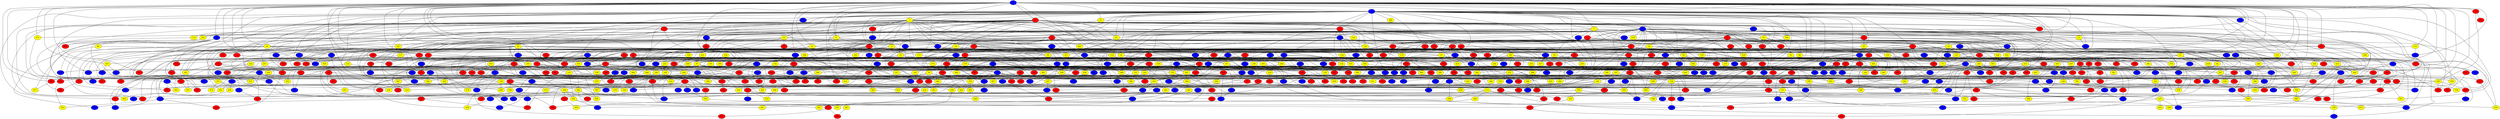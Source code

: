 graph {
0 [style = filled fillcolor = blue];
1 [style = filled fillcolor = blue];
2 [style = filled fillcolor = yellow];
3 [style = filled fillcolor = red];
4 [style = filled fillcolor = red];
5 [style = filled fillcolor = yellow];
6 [style = filled fillcolor = red];
7 [style = filled fillcolor = red];
8 [style = filled fillcolor = yellow];
9 [style = filled fillcolor = blue];
10 [style = filled fillcolor = red];
11 [style = filled fillcolor = red];
12 [style = filled fillcolor = blue];
13 [style = filled fillcolor = red];
14 [style = filled fillcolor = yellow];
15 [style = filled fillcolor = yellow];
16 [style = filled fillcolor = red];
17 [style = filled fillcolor = red];
18 [style = filled fillcolor = red];
19 [style = filled fillcolor = yellow];
20 [style = filled fillcolor = red];
21 [style = filled fillcolor = yellow];
22 [style = filled fillcolor = yellow];
23 [style = filled fillcolor = yellow];
24 [style = filled fillcolor = yellow];
25 [style = filled fillcolor = blue];
26 [style = filled fillcolor = red];
27 [style = filled fillcolor = red];
28 [style = filled fillcolor = red];
29 [style = filled fillcolor = yellow];
30 [style = filled fillcolor = red];
31 [style = filled fillcolor = red];
32 [style = filled fillcolor = blue];
33 [style = filled fillcolor = blue];
34 [style = filled fillcolor = yellow];
35 [style = filled fillcolor = red];
36 [style = filled fillcolor = yellow];
37 [style = filled fillcolor = yellow];
38 [style = filled fillcolor = red];
39 [style = filled fillcolor = red];
40 [style = filled fillcolor = blue];
41 [style = filled fillcolor = blue];
42 [style = filled fillcolor = yellow];
43 [style = filled fillcolor = yellow];
44 [style = filled fillcolor = blue];
45 [style = filled fillcolor = blue];
46 [style = filled fillcolor = red];
47 [style = filled fillcolor = yellow];
48 [style = filled fillcolor = red];
49 [style = filled fillcolor = blue];
50 [style = filled fillcolor = red];
51 [style = filled fillcolor = red];
52 [style = filled fillcolor = yellow];
53 [style = filled fillcolor = red];
54 [style = filled fillcolor = blue];
55 [style = filled fillcolor = yellow];
56 [style = filled fillcolor = blue];
57 [style = filled fillcolor = yellow];
58 [style = filled fillcolor = red];
59 [style = filled fillcolor = red];
60 [style = filled fillcolor = blue];
61 [style = filled fillcolor = yellow];
62 [style = filled fillcolor = yellow];
63 [style = filled fillcolor = blue];
64 [style = filled fillcolor = red];
65 [style = filled fillcolor = red];
66 [style = filled fillcolor = blue];
67 [style = filled fillcolor = yellow];
68 [style = filled fillcolor = red];
69 [style = filled fillcolor = blue];
70 [style = filled fillcolor = blue];
71 [style = filled fillcolor = yellow];
72 [style = filled fillcolor = red];
73 [style = filled fillcolor = blue];
74 [style = filled fillcolor = red];
75 [style = filled fillcolor = blue];
76 [style = filled fillcolor = red];
77 [style = filled fillcolor = blue];
78 [style = filled fillcolor = yellow];
79 [style = filled fillcolor = red];
80 [style = filled fillcolor = red];
81 [style = filled fillcolor = red];
82 [style = filled fillcolor = yellow];
83 [style = filled fillcolor = blue];
84 [style = filled fillcolor = red];
85 [style = filled fillcolor = red];
86 [style = filled fillcolor = yellow];
87 [style = filled fillcolor = red];
88 [style = filled fillcolor = yellow];
89 [style = filled fillcolor = red];
90 [style = filled fillcolor = blue];
91 [style = filled fillcolor = blue];
92 [style = filled fillcolor = yellow];
93 [style = filled fillcolor = yellow];
94 [style = filled fillcolor = blue];
95 [style = filled fillcolor = yellow];
96 [style = filled fillcolor = yellow];
97 [style = filled fillcolor = blue];
98 [style = filled fillcolor = red];
99 [style = filled fillcolor = red];
100 [style = filled fillcolor = yellow];
101 [style = filled fillcolor = red];
102 [style = filled fillcolor = red];
103 [style = filled fillcolor = yellow];
104 [style = filled fillcolor = yellow];
105 [style = filled fillcolor = blue];
106 [style = filled fillcolor = red];
107 [style = filled fillcolor = red];
108 [style = filled fillcolor = blue];
109 [style = filled fillcolor = blue];
110 [style = filled fillcolor = yellow];
111 [style = filled fillcolor = red];
112 [style = filled fillcolor = red];
113 [style = filled fillcolor = yellow];
114 [style = filled fillcolor = yellow];
115 [style = filled fillcolor = red];
116 [style = filled fillcolor = yellow];
117 [style = filled fillcolor = yellow];
118 [style = filled fillcolor = red];
119 [style = filled fillcolor = red];
120 [style = filled fillcolor = red];
121 [style = filled fillcolor = red];
122 [style = filled fillcolor = yellow];
123 [style = filled fillcolor = yellow];
124 [style = filled fillcolor = yellow];
125 [style = filled fillcolor = yellow];
126 [style = filled fillcolor = red];
127 [style = filled fillcolor = red];
128 [style = filled fillcolor = red];
129 [style = filled fillcolor = yellow];
130 [style = filled fillcolor = yellow];
131 [style = filled fillcolor = red];
132 [style = filled fillcolor = yellow];
133 [style = filled fillcolor = blue];
134 [style = filled fillcolor = blue];
135 [style = filled fillcolor = yellow];
136 [style = filled fillcolor = red];
137 [style = filled fillcolor = red];
138 [style = filled fillcolor = yellow];
139 [style = filled fillcolor = yellow];
140 [style = filled fillcolor = blue];
141 [style = filled fillcolor = yellow];
142 [style = filled fillcolor = yellow];
143 [style = filled fillcolor = blue];
144 [style = filled fillcolor = red];
145 [style = filled fillcolor = red];
146 [style = filled fillcolor = yellow];
147 [style = filled fillcolor = yellow];
148 [style = filled fillcolor = red];
149 [style = filled fillcolor = red];
150 [style = filled fillcolor = red];
151 [style = filled fillcolor = yellow];
152 [style = filled fillcolor = red];
153 [style = filled fillcolor = yellow];
154 [style = filled fillcolor = red];
155 [style = filled fillcolor = red];
156 [style = filled fillcolor = yellow];
157 [style = filled fillcolor = blue];
158 [style = filled fillcolor = yellow];
159 [style = filled fillcolor = blue];
160 [style = filled fillcolor = blue];
161 [style = filled fillcolor = blue];
162 [style = filled fillcolor = blue];
163 [style = filled fillcolor = yellow];
164 [style = filled fillcolor = blue];
165 [style = filled fillcolor = red];
166 [style = filled fillcolor = yellow];
167 [style = filled fillcolor = yellow];
168 [style = filled fillcolor = red];
169 [style = filled fillcolor = blue];
170 [style = filled fillcolor = red];
171 [style = filled fillcolor = blue];
172 [style = filled fillcolor = red];
173 [style = filled fillcolor = yellow];
174 [style = filled fillcolor = blue];
175 [style = filled fillcolor = yellow];
176 [style = filled fillcolor = red];
177 [style = filled fillcolor = red];
178 [style = filled fillcolor = red];
179 [style = filled fillcolor = red];
180 [style = filled fillcolor = yellow];
181 [style = filled fillcolor = red];
182 [style = filled fillcolor = yellow];
183 [style = filled fillcolor = yellow];
184 [style = filled fillcolor = red];
185 [style = filled fillcolor = yellow];
186 [style = filled fillcolor = yellow];
187 [style = filled fillcolor = red];
188 [style = filled fillcolor = red];
189 [style = filled fillcolor = blue];
190 [style = filled fillcolor = red];
191 [style = filled fillcolor = yellow];
192 [style = filled fillcolor = yellow];
193 [style = filled fillcolor = red];
194 [style = filled fillcolor = red];
195 [style = filled fillcolor = yellow];
196 [style = filled fillcolor = red];
197 [style = filled fillcolor = blue];
198 [style = filled fillcolor = yellow];
199 [style = filled fillcolor = red];
200 [style = filled fillcolor = red];
201 [style = filled fillcolor = blue];
202 [style = filled fillcolor = yellow];
203 [style = filled fillcolor = blue];
204 [style = filled fillcolor = red];
205 [style = filled fillcolor = blue];
206 [style = filled fillcolor = blue];
207 [style = filled fillcolor = yellow];
208 [style = filled fillcolor = yellow];
209 [style = filled fillcolor = yellow];
210 [style = filled fillcolor = yellow];
211 [style = filled fillcolor = yellow];
212 [style = filled fillcolor = red];
213 [style = filled fillcolor = blue];
214 [style = filled fillcolor = red];
215 [style = filled fillcolor = yellow];
216 [style = filled fillcolor = red];
217 [style = filled fillcolor = yellow];
218 [style = filled fillcolor = yellow];
219 [style = filled fillcolor = red];
220 [style = filled fillcolor = red];
221 [style = filled fillcolor = red];
222 [style = filled fillcolor = yellow];
223 [style = filled fillcolor = blue];
224 [style = filled fillcolor = red];
225 [style = filled fillcolor = red];
226 [style = filled fillcolor = yellow];
227 [style = filled fillcolor = red];
228 [style = filled fillcolor = yellow];
229 [style = filled fillcolor = red];
230 [style = filled fillcolor = yellow];
231 [style = filled fillcolor = yellow];
232 [style = filled fillcolor = red];
233 [style = filled fillcolor = yellow];
234 [style = filled fillcolor = red];
235 [style = filled fillcolor = red];
236 [style = filled fillcolor = yellow];
237 [style = filled fillcolor = red];
238 [style = filled fillcolor = red];
239 [style = filled fillcolor = blue];
240 [style = filled fillcolor = yellow];
241 [style = filled fillcolor = red];
242 [style = filled fillcolor = blue];
243 [style = filled fillcolor = red];
244 [style = filled fillcolor = yellow];
245 [style = filled fillcolor = blue];
246 [style = filled fillcolor = yellow];
247 [style = filled fillcolor = yellow];
248 [style = filled fillcolor = yellow];
249 [style = filled fillcolor = red];
250 [style = filled fillcolor = blue];
251 [style = filled fillcolor = blue];
252 [style = filled fillcolor = yellow];
253 [style = filled fillcolor = blue];
254 [style = filled fillcolor = yellow];
255 [style = filled fillcolor = blue];
256 [style = filled fillcolor = blue];
257 [style = filled fillcolor = blue];
258 [style = filled fillcolor = red];
259 [style = filled fillcolor = red];
260 [style = filled fillcolor = red];
261 [style = filled fillcolor = red];
262 [style = filled fillcolor = blue];
263 [style = filled fillcolor = yellow];
264 [style = filled fillcolor = blue];
265 [style = filled fillcolor = red];
266 [style = filled fillcolor = yellow];
267 [style = filled fillcolor = yellow];
268 [style = filled fillcolor = red];
269 [style = filled fillcolor = yellow];
270 [style = filled fillcolor = red];
271 [style = filled fillcolor = yellow];
272 [style = filled fillcolor = yellow];
273 [style = filled fillcolor = blue];
274 [style = filled fillcolor = blue];
275 [style = filled fillcolor = blue];
276 [style = filled fillcolor = yellow];
277 [style = filled fillcolor = blue];
278 [style = filled fillcolor = blue];
279 [style = filled fillcolor = red];
280 [style = filled fillcolor = yellow];
281 [style = filled fillcolor = yellow];
282 [style = filled fillcolor = yellow];
283 [style = filled fillcolor = red];
284 [style = filled fillcolor = red];
285 [style = filled fillcolor = yellow];
286 [style = filled fillcolor = yellow];
287 [style = filled fillcolor = red];
288 [style = filled fillcolor = yellow];
289 [style = filled fillcolor = red];
290 [style = filled fillcolor = yellow];
291 [style = filled fillcolor = blue];
292 [style = filled fillcolor = yellow];
293 [style = filled fillcolor = blue];
294 [style = filled fillcolor = blue];
295 [style = filled fillcolor = blue];
296 [style = filled fillcolor = blue];
297 [style = filled fillcolor = red];
298 [style = filled fillcolor = yellow];
299 [style = filled fillcolor = yellow];
300 [style = filled fillcolor = red];
301 [style = filled fillcolor = yellow];
302 [style = filled fillcolor = blue];
303 [style = filled fillcolor = red];
304 [style = filled fillcolor = red];
305 [style = filled fillcolor = yellow];
306 [style = filled fillcolor = red];
307 [style = filled fillcolor = blue];
308 [style = filled fillcolor = yellow];
309 [style = filled fillcolor = blue];
310 [style = filled fillcolor = red];
311 [style = filled fillcolor = blue];
312 [style = filled fillcolor = red];
313 [style = filled fillcolor = blue];
314 [style = filled fillcolor = red];
315 [style = filled fillcolor = blue];
316 [style = filled fillcolor = red];
317 [style = filled fillcolor = blue];
318 [style = filled fillcolor = yellow];
319 [style = filled fillcolor = red];
320 [style = filled fillcolor = blue];
321 [style = filled fillcolor = blue];
322 [style = filled fillcolor = yellow];
323 [style = filled fillcolor = yellow];
324 [style = filled fillcolor = blue];
325 [style = filled fillcolor = yellow];
326 [style = filled fillcolor = blue];
327 [style = filled fillcolor = yellow];
328 [style = filled fillcolor = yellow];
329 [style = filled fillcolor = yellow];
330 [style = filled fillcolor = blue];
331 [style = filled fillcolor = yellow];
332 [style = filled fillcolor = blue];
333 [style = filled fillcolor = red];
334 [style = filled fillcolor = red];
335 [style = filled fillcolor = red];
336 [style = filled fillcolor = red];
337 [style = filled fillcolor = yellow];
338 [style = filled fillcolor = yellow];
339 [style = filled fillcolor = yellow];
340 [style = filled fillcolor = blue];
341 [style = filled fillcolor = red];
342 [style = filled fillcolor = yellow];
343 [style = filled fillcolor = yellow];
344 [style = filled fillcolor = blue];
345 [style = filled fillcolor = yellow];
346 [style = filled fillcolor = blue];
347 [style = filled fillcolor = yellow];
348 [style = filled fillcolor = blue];
349 [style = filled fillcolor = red];
350 [style = filled fillcolor = blue];
351 [style = filled fillcolor = blue];
352 [style = filled fillcolor = yellow];
353 [style = filled fillcolor = yellow];
354 [style = filled fillcolor = red];
355 [style = filled fillcolor = yellow];
356 [style = filled fillcolor = yellow];
357 [style = filled fillcolor = yellow];
358 [style = filled fillcolor = red];
359 [style = filled fillcolor = yellow];
360 [style = filled fillcolor = yellow];
361 [style = filled fillcolor = blue];
362 [style = filled fillcolor = red];
363 [style = filled fillcolor = yellow];
364 [style = filled fillcolor = blue];
365 [style = filled fillcolor = blue];
366 [style = filled fillcolor = blue];
367 [style = filled fillcolor = blue];
368 [style = filled fillcolor = yellow];
369 [style = filled fillcolor = yellow];
370 [style = filled fillcolor = red];
371 [style = filled fillcolor = blue];
372 [style = filled fillcolor = red];
373 [style = filled fillcolor = red];
374 [style = filled fillcolor = blue];
375 [style = filled fillcolor = yellow];
376 [style = filled fillcolor = yellow];
377 [style = filled fillcolor = blue];
378 [style = filled fillcolor = yellow];
379 [style = filled fillcolor = red];
380 [style = filled fillcolor = yellow];
381 [style = filled fillcolor = yellow];
382 [style = filled fillcolor = yellow];
383 [style = filled fillcolor = yellow];
384 [style = filled fillcolor = blue];
385 [style = filled fillcolor = red];
386 [style = filled fillcolor = red];
387 [style = filled fillcolor = red];
388 [style = filled fillcolor = yellow];
389 [style = filled fillcolor = blue];
390 [style = filled fillcolor = yellow];
391 [style = filled fillcolor = red];
392 [style = filled fillcolor = red];
393 [style = filled fillcolor = yellow];
394 [style = filled fillcolor = blue];
395 [style = filled fillcolor = red];
396 [style = filled fillcolor = red];
397 [style = filled fillcolor = yellow];
398 [style = filled fillcolor = blue];
399 [style = filled fillcolor = red];
400 [style = filled fillcolor = blue];
401 [style = filled fillcolor = yellow];
402 [style = filled fillcolor = yellow];
403 [style = filled fillcolor = blue];
404 [style = filled fillcolor = red];
405 [style = filled fillcolor = blue];
406 [style = filled fillcolor = yellow];
407 [style = filled fillcolor = yellow];
408 [style = filled fillcolor = blue];
409 [style = filled fillcolor = yellow];
410 [style = filled fillcolor = yellow];
411 [style = filled fillcolor = yellow];
412 [style = filled fillcolor = red];
413 [style = filled fillcolor = yellow];
414 [style = filled fillcolor = blue];
415 [style = filled fillcolor = red];
416 [style = filled fillcolor = blue];
417 [style = filled fillcolor = blue];
418 [style = filled fillcolor = blue];
419 [style = filled fillcolor = blue];
420 [style = filled fillcolor = red];
421 [style = filled fillcolor = yellow];
422 [style = filled fillcolor = red];
423 [style = filled fillcolor = blue];
424 [style = filled fillcolor = red];
425 [style = filled fillcolor = blue];
426 [style = filled fillcolor = yellow];
427 [style = filled fillcolor = red];
428 [style = filled fillcolor = red];
429 [style = filled fillcolor = blue];
430 [style = filled fillcolor = yellow];
431 [style = filled fillcolor = red];
432 [style = filled fillcolor = red];
433 [style = filled fillcolor = blue];
434 [style = filled fillcolor = red];
435 [style = filled fillcolor = blue];
436 [style = filled fillcolor = blue];
437 [style = filled fillcolor = red];
438 [style = filled fillcolor = yellow];
439 [style = filled fillcolor = yellow];
440 [style = filled fillcolor = yellow];
441 [style = filled fillcolor = blue];
442 [style = filled fillcolor = yellow];
443 [style = filled fillcolor = red];
444 [style = filled fillcolor = yellow];
445 [style = filled fillcolor = yellow];
446 [style = filled fillcolor = blue];
447 [style = filled fillcolor = red];
448 [style = filled fillcolor = blue];
449 [style = filled fillcolor = blue];
450 [style = filled fillcolor = yellow];
451 [style = filled fillcolor = blue];
452 [style = filled fillcolor = blue];
453 [style = filled fillcolor = red];
454 [style = filled fillcolor = blue];
455 [style = filled fillcolor = blue];
456 [style = filled fillcolor = yellow];
457 [style = filled fillcolor = red];
458 [style = filled fillcolor = blue];
459 [style = filled fillcolor = yellow];
460 [style = filled fillcolor = yellow];
461 [style = filled fillcolor = red];
462 [style = filled fillcolor = blue];
463 [style = filled fillcolor = red];
464 [style = filled fillcolor = yellow];
465 [style = filled fillcolor = red];
466 [style = filled fillcolor = red];
467 [style = filled fillcolor = yellow];
468 [style = filled fillcolor = blue];
469 [style = filled fillcolor = yellow];
470 [style = filled fillcolor = red];
471 [style = filled fillcolor = blue];
472 [style = filled fillcolor = yellow];
473 [style = filled fillcolor = yellow];
474 [style = filled fillcolor = blue];
475 [style = filled fillcolor = red];
476 [style = filled fillcolor = yellow];
477 [style = filled fillcolor = blue];
478 [style = filled fillcolor = red];
479 [style = filled fillcolor = yellow];
480 [style = filled fillcolor = yellow];
481 [style = filled fillcolor = yellow];
482 [style = filled fillcolor = red];
483 [style = filled fillcolor = yellow];
484 [style = filled fillcolor = blue];
485 [style = filled fillcolor = blue];
486 [style = filled fillcolor = yellow];
487 [style = filled fillcolor = yellow];
488 [style = filled fillcolor = red];
489 [style = filled fillcolor = blue];
490 [style = filled fillcolor = blue];
491 [style = filled fillcolor = red];
492 [style = filled fillcolor = yellow];
493 [style = filled fillcolor = blue];
494 [style = filled fillcolor = red];
495 [style = filled fillcolor = yellow];
496 [style = filled fillcolor = red];
497 [style = filled fillcolor = red];
498 [style = filled fillcolor = yellow];
499 [style = filled fillcolor = red];
500 [style = filled fillcolor = red];
501 [style = filled fillcolor = red];
502 [style = filled fillcolor = red];
503 [style = filled fillcolor = yellow];
504 [style = filled fillcolor = yellow];
505 [style = filled fillcolor = blue];
506 [style = filled fillcolor = blue];
507 [style = filled fillcolor = yellow];
508 [style = filled fillcolor = yellow];
509 [style = filled fillcolor = yellow];
510 [style = filled fillcolor = blue];
511 [style = filled fillcolor = red];
512 [style = filled fillcolor = red];
513 [style = filled fillcolor = blue];
514 [style = filled fillcolor = yellow];
515 [style = filled fillcolor = red];
516 [style = filled fillcolor = red];
517 [style = filled fillcolor = red];
518 [style = filled fillcolor = blue];
519 [style = filled fillcolor = yellow];
520 [style = filled fillcolor = red];
521 [style = filled fillcolor = red];
522 [style = filled fillcolor = blue];
523 [style = filled fillcolor = red];
524 [style = filled fillcolor = red];
525 [style = filled fillcolor = blue];
526 [style = filled fillcolor = red];
527 [style = filled fillcolor = yellow];
528 [style = filled fillcolor = blue];
529 [style = filled fillcolor = blue];
530 [style = filled fillcolor = red];
531 [style = filled fillcolor = yellow];
532 [style = filled fillcolor = blue];
533 [style = filled fillcolor = red];
534 [style = filled fillcolor = yellow];
535 [style = filled fillcolor = blue];
536 [style = filled fillcolor = red];
537 [style = filled fillcolor = blue];
538 [style = filled fillcolor = blue];
539 [style = filled fillcolor = blue];
540 [style = filled fillcolor = yellow];
541 [style = filled fillcolor = red];
542 [style = filled fillcolor = red];
543 [style = filled fillcolor = blue];
544 [style = filled fillcolor = red];
545 [style = filled fillcolor = red];
546 [style = filled fillcolor = blue];
547 [style = filled fillcolor = yellow];
548 [style = filled fillcolor = red];
549 [style = filled fillcolor = blue];
550 [style = filled fillcolor = red];
551 [style = filled fillcolor = yellow];
552 [style = filled fillcolor = blue];
553 [style = filled fillcolor = blue];
554 [style = filled fillcolor = blue];
555 [style = filled fillcolor = red];
556 [style = filled fillcolor = blue];
557 [style = filled fillcolor = red];
558 [style = filled fillcolor = yellow];
559 [style = filled fillcolor = blue];
560 [style = filled fillcolor = red];
561 [style = filled fillcolor = yellow];
562 [style = filled fillcolor = red];
563 [style = filled fillcolor = red];
564 [style = filled fillcolor = yellow];
565 [style = filled fillcolor = yellow];
566 [style = filled fillcolor = yellow];
567 [style = filled fillcolor = blue];
568 [style = filled fillcolor = yellow];
569 [style = filled fillcolor = red];
570 [style = filled fillcolor = blue];
571 [style = filled fillcolor = red];
572 [style = filled fillcolor = red];
573 [style = filled fillcolor = blue];
574 [style = filled fillcolor = red];
575 [style = filled fillcolor = yellow];
576 [style = filled fillcolor = yellow];
577 [style = filled fillcolor = red];
578 [style = filled fillcolor = yellow];
579 [style = filled fillcolor = red];
580 [style = filled fillcolor = red];
581 [style = filled fillcolor = yellow];
582 [style = filled fillcolor = red];
583 [style = filled fillcolor = blue];
584 [style = filled fillcolor = blue];
585 [style = filled fillcolor = yellow];
586 [style = filled fillcolor = blue];
587 [style = filled fillcolor = yellow];
588 [style = filled fillcolor = red];
589 [style = filled fillcolor = yellow];
590 [style = filled fillcolor = yellow];
591 [style = filled fillcolor = yellow];
592 [style = filled fillcolor = red];
593 [style = filled fillcolor = yellow];
594 [style = filled fillcolor = yellow];
595 [style = filled fillcolor = red];
596 [style = filled fillcolor = blue];
597 [style = filled fillcolor = yellow];
598 [style = filled fillcolor = yellow];
599 [style = filled fillcolor = yellow];
600 [style = filled fillcolor = red];
601 [style = filled fillcolor = yellow];
602 [style = filled fillcolor = red];
603 [style = filled fillcolor = blue];
604 [style = filled fillcolor = blue];
605 [style = filled fillcolor = yellow];
606 [style = filled fillcolor = yellow];
607 [style = filled fillcolor = yellow];
608 [style = filled fillcolor = red];
609 [style = filled fillcolor = blue];
610 [style = filled fillcolor = blue];
611 [style = filled fillcolor = yellow];
612 [style = filled fillcolor = blue];
613 [style = filled fillcolor = blue];
614 [style = filled fillcolor = blue];
615 [style = filled fillcolor = blue];
616 [style = filled fillcolor = blue];
617 [style = filled fillcolor = red];
618 [style = filled fillcolor = red];
619 [style = filled fillcolor = blue];
620 [style = filled fillcolor = red];
621 [style = filled fillcolor = red];
622 [style = filled fillcolor = red];
623 [style = filled fillcolor = red];
624 [style = filled fillcolor = blue];
625 [style = filled fillcolor = red];
626 [style = filled fillcolor = red];
627 [style = filled fillcolor = blue];
628 [style = filled fillcolor = yellow];
629 [style = filled fillcolor = yellow];
630 [style = filled fillcolor = red];
631 [style = filled fillcolor = red];
632 [style = filled fillcolor = blue];
633 [style = filled fillcolor = yellow];
634 [style = filled fillcolor = red];
635 [style = filled fillcolor = yellow];
636 [style = filled fillcolor = red];
637 [style = filled fillcolor = yellow];
638 [style = filled fillcolor = yellow];
639 [style = filled fillcolor = yellow];
640 [style = filled fillcolor = blue];
641 [style = filled fillcolor = yellow];
642 [style = filled fillcolor = yellow];
643 [style = filled fillcolor = blue];
644 [style = filled fillcolor = red];
645 [style = filled fillcolor = yellow];
646 [style = filled fillcolor = blue];
647 [style = filled fillcolor = yellow];
648 [style = filled fillcolor = yellow];
649 [style = filled fillcolor = blue];
650 [style = filled fillcolor = yellow];
651 [style = filled fillcolor = blue];
652 [style = filled fillcolor = blue];
653 [style = filled fillcolor = blue];
654 [style = filled fillcolor = blue];
655 [style = filled fillcolor = red];
656 [style = filled fillcolor = red];
657 [style = filled fillcolor = red];
658 [style = filled fillcolor = red];
659 [style = filled fillcolor = red];
660 [style = filled fillcolor = yellow];
661 [style = filled fillcolor = yellow];
662 [style = filled fillcolor = blue];
663 [style = filled fillcolor = blue];
664 [style = filled fillcolor = blue];
665 [style = filled fillcolor = red];
666 [style = filled fillcolor = red];
667 [style = filled fillcolor = yellow];
668 [style = filled fillcolor = blue];
669 [style = filled fillcolor = yellow];
670 [style = filled fillcolor = blue];
671 [style = filled fillcolor = yellow];
672 [style = filled fillcolor = red];
673 [style = filled fillcolor = red];
674 [style = filled fillcolor = yellow];
675 [style = filled fillcolor = yellow];
676 [style = filled fillcolor = red];
677 [style = filled fillcolor = red];
678 [style = filled fillcolor = yellow];
679 [style = filled fillcolor = yellow];
680 [style = filled fillcolor = blue];
681 [style = filled fillcolor = red];
682 [style = filled fillcolor = red];
683 [style = filled fillcolor = yellow];
684 [style = filled fillcolor = yellow];
685 [style = filled fillcolor = blue];
686 [style = filled fillcolor = yellow];
687 [style = filled fillcolor = blue];
688 [style = filled fillcolor = blue];
689 [style = filled fillcolor = blue];
690 [style = filled fillcolor = blue];
691 [style = filled fillcolor = blue];
692 [style = filled fillcolor = yellow];
693 [style = filled fillcolor = red];
694 [style = filled fillcolor = yellow];
695 [style = filled fillcolor = red];
696 [style = filled fillcolor = blue];
697 [style = filled fillcolor = red];
698 [style = filled fillcolor = red];
699 [style = filled fillcolor = red];
700 [style = filled fillcolor = red];
701 [style = filled fillcolor = red];
702 [style = filled fillcolor = blue];
703 [style = filled fillcolor = red];
0 -- 7;
0 -- 8;
0 -- 14;
0 -- 15;
0 -- 23;
0 -- 26;
0 -- 40;
0 -- 46;
0 -- 53;
0 -- 62;
0 -- 66;
0 -- 67;
0 -- 70;
0 -- 72;
0 -- 74;
0 -- 79;
0 -- 80;
0 -- 85;
0 -- 92;
0 -- 100;
0 -- 102;
0 -- 120;
0 -- 125;
0 -- 134;
0 -- 148;
0 -- 166;
0 -- 169;
0 -- 221;
0 -- 267;
0 -- 290;
0 -- 297;
0 -- 330;
0 -- 332;
0 -- 408;
0 -- 5;
0 -- 3;
0 -- 2;
0 -- 1;
0 -- 462;
0 -- 473;
0 -- 482;
0 -- 515;
0 -- 560;
0 -- 572;
0 -- 667;
0 -- 691;
1 -- 2;
1 -- 4;
1 -- 5;
1 -- 6;
1 -- 8;
1 -- 9;
1 -- 21;
1 -- 24;
1 -- 29;
1 -- 31;
1 -- 36;
1 -- 42;
1 -- 49;
1 -- 53;
1 -- 57;
1 -- 61;
1 -- 67;
1 -- 68;
1 -- 69;
1 -- 90;
1 -- 91;
1 -- 137;
1 -- 145;
1 -- 158;
1 -- 169;
1 -- 173;
1 -- 192;
1 -- 241;
1 -- 242;
1 -- 252;
1 -- 253;
1 -- 257;
1 -- 271;
1 -- 279;
1 -- 285;
1 -- 306;
1 -- 311;
1 -- 324;
1 -- 356;
1 -- 368;
1 -- 396;
1 -- 403;
1 -- 404;
1 -- 417;
1 -- 434;
1 -- 447;
1 -- 468;
1 -- 486;
1 -- 504;
1 -- 507;
1 -- 526;
1 -- 535;
1 -- 600;
1 -- 608;
1 -- 677;
1 -- 687;
1 -- 690;
2 -- 4;
2 -- 6;
2 -- 7;
2 -- 9;
2 -- 12;
2 -- 15;
2 -- 23;
2 -- 25;
2 -- 26;
2 -- 28;
2 -- 41;
2 -- 43;
2 -- 60;
2 -- 83;
2 -- 91;
2 -- 137;
2 -- 234;
2 -- 245;
2 -- 252;
2 -- 258;
2 -- 266;
2 -- 292;
2 -- 350;
2 -- 377;
2 -- 395;
2 -- 477;
2 -- 483;
2 -- 543;
2 -- 548;
2 -- 553;
2 -- 571;
2 -- 599;
2 -- 600;
2 -- 636;
2 -- 641;
2 -- 651;
2 -- 692;
2 -- 701;
3 -- 7;
3 -- 8;
3 -- 10;
3 -- 19;
3 -- 24;
3 -- 25;
3 -- 34;
3 -- 35;
3 -- 48;
3 -- 55;
3 -- 61;
3 -- 77;
3 -- 80;
3 -- 91;
3 -- 114;
3 -- 116;
3 -- 123;
3 -- 147;
3 -- 156;
3 -- 161;
3 -- 182;
3 -- 197;
3 -- 198;
3 -- 207;
3 -- 236;
3 -- 272;
3 -- 284;
3 -- 329;
3 -- 357;
3 -- 430;
3 -- 450;
3 -- 574;
3 -- 660;
3 -- 663;
3 -- 682;
4 -- 10;
4 -- 17;
4 -- 30;
4 -- 69;
4 -- 128;
4 -- 148;
4 -- 152;
4 -- 163;
4 -- 177;
4 -- 185;
4 -- 193;
4 -- 223;
4 -- 327;
4 -- 556;
4 -- 632;
4 -- 642;
5 -- 11;
5 -- 22;
5 -- 25;
5 -- 31;
5 -- 38;
5 -- 40;
5 -- 46;
5 -- 50;
5 -- 52;
5 -- 63;
5 -- 83;
5 -- 95;
5 -- 141;
5 -- 218;
5 -- 260;
5 -- 295;
5 -- 367;
5 -- 523;
5 -- 648;
6 -- 12;
6 -- 14;
6 -- 17;
6 -- 75;
6 -- 90;
6 -- 175;
6 -- 191;
6 -- 531;
6 -- 596;
7 -- 11;
7 -- 13;
7 -- 57;
7 -- 121;
7 -- 122;
7 -- 323;
7 -- 439;
7 -- 514;
8 -- 17;
8 -- 27;
8 -- 54;
8 -- 110;
8 -- 584;
9 -- 10;
9 -- 11;
9 -- 16;
9 -- 18;
9 -- 19;
9 -- 26;
9 -- 28;
9 -- 33;
9 -- 34;
9 -- 43;
9 -- 48;
9 -- 61;
9 -- 82;
9 -- 92;
9 -- 93;
9 -- 94;
9 -- 98;
9 -- 99;
9 -- 106;
9 -- 110;
9 -- 114;
9 -- 126;
9 -- 137;
9 -- 140;
9 -- 147;
9 -- 167;
9 -- 182;
9 -- 192;
9 -- 201;
9 -- 203;
9 -- 220;
9 -- 231;
9 -- 289;
9 -- 291;
9 -- 342;
9 -- 347;
9 -- 354;
9 -- 394;
9 -- 444;
9 -- 473;
9 -- 520;
9 -- 539;
9 -- 578;
9 -- 587;
9 -- 652;
9 -- 679;
10 -- 39;
10 -- 78;
10 -- 79;
10 -- 95;
10 -- 115;
10 -- 143;
10 -- 154;
10 -- 175;
10 -- 197;
10 -- 227;
10 -- 277;
10 -- 287;
10 -- 379;
10 -- 405;
10 -- 457;
10 -- 569;
10 -- 616;
10 -- 693;
11 -- 14;
11 -- 27;
11 -- 47;
11 -- 85;
11 -- 98;
11 -- 108;
11 -- 197;
11 -- 218;
11 -- 265;
11 -- 315;
11 -- 353;
11 -- 520;
11 -- 524;
11 -- 574;
11 -- 605;
11 -- 651;
11 -- 690;
12 -- 35;
12 -- 53;
12 -- 55;
12 -- 64;
12 -- 89;
12 -- 98;
12 -- 116;
12 -- 132;
12 -- 428;
12 -- 582;
12 -- 614;
13 -- 89;
13 -- 212;
13 -- 485;
13 -- 634;
13 -- 653;
14 -- 21;
14 -- 44;
14 -- 45;
14 -- 115;
14 -- 386;
14 -- 389;
14 -- 532;
14 -- 698;
15 -- 44;
15 -- 60;
15 -- 68;
15 -- 79;
15 -- 187;
15 -- 209;
15 -- 214;
15 -- 245;
15 -- 352;
15 -- 368;
15 -- 383;
15 -- 435;
16 -- 188;
16 -- 399;
16 -- 419;
17 -- 20;
17 -- 36;
17 -- 39;
17 -- 65;
17 -- 68;
17 -- 136;
17 -- 139;
17 -- 194;
17 -- 251;
17 -- 280;
17 -- 324;
17 -- 440;
17 -- 454;
17 -- 460;
17 -- 497;
17 -- 567;
18 -- 22;
18 -- 28;
18 -- 55;
18 -- 58;
18 -- 81;
18 -- 86;
18 -- 94;
18 -- 152;
18 -- 165;
18 -- 172;
18 -- 220;
18 -- 239;
18 -- 348;
18 -- 388;
18 -- 415;
18 -- 485;
18 -- 501;
18 -- 552;
18 -- 629;
18 -- 672;
19 -- 47;
19 -- 77;
19 -- 132;
19 -- 135;
19 -- 160;
19 -- 211;
19 -- 256;
19 -- 592;
20 -- 326;
21 -- 51;
21 -- 99;
21 -- 104;
21 -- 126;
21 -- 238;
21 -- 285;
21 -- 344;
21 -- 397;
21 -- 628;
22 -- 40;
22 -- 171;
22 -- 339;
22 -- 341;
22 -- 624;
22 -- 635;
23 -- 36;
23 -- 117;
23 -- 138;
23 -- 376;
23 -- 494;
23 -- 687;
24 -- 29;
24 -- 37;
24 -- 59;
24 -- 124;
24 -- 209;
24 -- 229;
24 -- 247;
24 -- 372;
24 -- 442;
24 -- 451;
24 -- 467;
25 -- 382;
25 -- 588;
26 -- 75;
26 -- 138;
26 -- 215;
26 -- 316;
26 -- 348;
26 -- 385;
26 -- 404;
26 -- 515;
26 -- 534;
26 -- 544;
26 -- 664;
27 -- 30;
27 -- 32;
27 -- 33;
27 -- 34;
27 -- 65;
27 -- 107;
27 -- 163;
27 -- 176;
27 -- 186;
27 -- 217;
27 -- 343;
27 -- 350;
27 -- 562;
28 -- 37;
28 -- 58;
28 -- 96;
28 -- 118;
28 -- 188;
28 -- 263;
28 -- 338;
28 -- 348;
28 -- 471;
28 -- 568;
29 -- 45;
29 -- 73;
29 -- 131;
29 -- 135;
29 -- 147;
29 -- 160;
29 -- 234;
29 -- 237;
29 -- 345;
29 -- 410;
29 -- 589;
30 -- 49;
30 -- 90;
30 -- 183;
30 -- 206;
30 -- 259;
30 -- 302;
30 -- 328;
30 -- 333;
30 -- 372;
30 -- 375;
30 -- 685;
31 -- 71;
31 -- 81;
31 -- 106;
31 -- 184;
31 -- 199;
31 -- 248;
31 -- 558;
31 -- 606;
31 -- 668;
32 -- 70;
32 -- 130;
32 -- 180;
32 -- 347;
33 -- 99;
33 -- 190;
33 -- 250;
33 -- 511;
33 -- 531;
33 -- 617;
33 -- 621;
34 -- 57;
34 -- 86;
34 -- 152;
34 -- 375;
34 -- 446;
35 -- 58;
35 -- 93;
35 -- 145;
35 -- 154;
35 -- 248;
35 -- 278;
35 -- 680;
36 -- 56;
36 -- 83;
36 -- 112;
36 -- 207;
36 -- 374;
36 -- 432;
37 -- 48;
37 -- 156;
37 -- 159;
37 -- 196;
37 -- 202;
37 -- 253;
37 -- 394;
37 -- 413;
37 -- 514;
37 -- 582;
37 -- 658;
38 -- 42;
38 -- 49;
38 -- 50;
38 -- 107;
38 -- 221;
38 -- 379;
39 -- 63;
39 -- 106;
39 -- 164;
39 -- 505;
39 -- 636;
40 -- 213;
40 -- 277;
40 -- 359;
40 -- 420;
41 -- 103;
41 -- 149;
42 -- 331;
42 -- 549;
43 -- 94;
43 -- 96;
43 -- 119;
43 -- 217;
43 -- 400;
44 -- 127;
44 -- 216;
44 -- 435;
44 -- 448;
45 -- 136;
45 -- 162;
45 -- 326;
45 -- 540;
45 -- 663;
46 -- 451;
46 -- 557;
46 -- 623;
47 -- 299;
47 -- 557;
47 -- 602;
47 -- 659;
48 -- 78;
48 -- 115;
48 -- 120;
48 -- 200;
48 -- 230;
48 -- 264;
48 -- 325;
48 -- 345;
48 -- 603;
49 -- 76;
49 -- 119;
49 -- 171;
49 -- 230;
49 -- 240;
49 -- 274;
49 -- 287;
49 -- 293;
49 -- 370;
49 -- 432;
49 -- 496;
49 -- 673;
49 -- 685;
50 -- 236;
51 -- 72;
51 -- 84;
51 -- 273;
51 -- 284;
51 -- 379;
51 -- 383;
51 -- 412;
51 -- 434;
52 -- 112;
52 -- 262;
52 -- 426;
52 -- 690;
53 -- 144;
53 -- 215;
53 -- 349;
53 -- 425;
53 -- 443;
53 -- 471;
53 -- 566;
54 -- 157;
54 -- 283;
54 -- 342;
54 -- 377;
54 -- 425;
54 -- 478;
55 -- 73;
55 -- 75;
55 -- 85;
55 -- 226;
55 -- 263;
55 -- 297;
55 -- 396;
55 -- 409;
55 -- 499;
55 -- 518;
55 -- 530;
55 -- 615;
56 -- 60;
56 -- 65;
56 -- 126;
56 -- 249;
56 -- 303;
56 -- 306;
56 -- 508;
57 -- 63;
57 -- 161;
57 -- 164;
57 -- 256;
57 -- 335;
58 -- 71;
58 -- 87;
58 -- 100;
58 -- 476;
58 -- 545;
58 -- 578;
58 -- 667;
58 -- 678;
59 -- 81;
59 -- 134;
59 -- 186;
59 -- 288;
59 -- 340;
59 -- 392;
59 -- 424;
60 -- 76;
60 -- 492;
60 -- 552;
61 -- 642;
62 -- 105;
62 -- 133;
62 -- 148;
62 -- 241;
62 -- 249;
62 -- 311;
62 -- 355;
62 -- 372;
62 -- 378;
62 -- 388;
62 -- 410;
62 -- 522;
62 -- 609;
62 -- 632;
62 -- 693;
62 -- 703;
63 -- 128;
63 -- 158;
63 -- 198;
63 -- 366;
63 -- 384;
63 -- 460;
63 -- 607;
63 -- 632;
64 -- 298;
64 -- 397;
65 -- 72;
65 -- 305;
66 -- 88;
66 -- 174;
66 -- 302;
66 -- 371;
66 -- 562;
66 -- 667;
66 -- 676;
66 -- 682;
67 -- 173;
67 -- 239;
68 -- 212;
68 -- 229;
68 -- 303;
68 -- 333;
69 -- 240;
70 -- 278;
70 -- 470;
70 -- 581;
70 -- 639;
71 -- 102;
71 -- 103;
71 -- 130;
71 -- 313;
71 -- 317;
72 -- 419;
72 -- 561;
72 -- 699;
73 -- 78;
73 -- 177;
73 -- 308;
73 -- 446;
73 -- 495;
73 -- 510;
73 -- 659;
74 -- 166;
74 -- 579;
75 -- 336;
75 -- 463;
75 -- 538;
76 -- 151;
76 -- 205;
76 -- 445;
76 -- 482;
77 -- 141;
77 -- 181;
77 -- 208;
77 -- 432;
78 -- 113;
78 -- 129;
78 -- 150;
78 -- 166;
78 -- 178;
78 -- 187;
78 -- 237;
78 -- 442;
78 -- 446;
78 -- 504;
79 -- 169;
79 -- 203;
79 -- 218;
79 -- 224;
79 -- 550;
79 -- 665;
80 -- 201;
80 -- 295;
81 -- 386;
81 -- 598;
81 -- 617;
81 -- 638;
82 -- 273;
82 -- 409;
82 -- 545;
84 -- 100;
84 -- 428;
84 -- 701;
85 -- 655;
85 -- 678;
86 -- 362;
87 -- 408;
88 -- 111;
88 -- 671;
89 -- 649;
90 -- 138;
90 -- 320;
90 -- 634;
91 -- 109;
91 -- 172;
91 -- 219;
91 -- 330;
91 -- 490;
91 -- 583;
91 -- 653;
92 -- 97;
92 -- 173;
92 -- 241;
92 -- 278;
92 -- 314;
92 -- 441;
92 -- 489;
92 -- 547;
93 -- 118;
93 -- 456;
93 -- 539;
93 -- 683;
93 -- 694;
94 -- 271;
94 -- 495;
94 -- 670;
95 -- 157;
95 -- 551;
96 -- 525;
96 -- 569;
97 -- 259;
97 -- 491;
97 -- 577;
98 -- 168;
98 -- 249;
98 -- 262;
98 -- 264;
99 -- 143;
99 -- 300;
99 -- 423;
99 -- 555;
99 -- 591;
100 -- 113;
100 -- 140;
100 -- 254;
100 -- 488;
100 -- 496;
101 -- 194;
101 -- 196;
101 -- 233;
101 -- 416;
101 -- 418;
101 -- 422;
101 -- 445;
101 -- 454;
101 -- 463;
101 -- 464;
101 -- 492;
101 -- 536;
102 -- 650;
103 -- 336;
104 -- 201;
104 -- 390;
105 -- 129;
105 -- 144;
105 -- 162;
105 -- 190;
105 -- 412;
105 -- 500;
107 -- 131;
107 -- 181;
107 -- 210;
107 -- 227;
108 -- 124;
108 -- 228;
108 -- 292;
108 -- 305;
108 -- 313;
108 -- 433;
108 -- 479;
108 -- 560;
108 -- 580;
108 -- 622;
108 -- 697;
109 -- 476;
109 -- 657;
110 -- 276;
110 -- 321;
110 -- 511;
111 -- 216;
113 -- 243;
113 -- 279;
113 -- 286;
113 -- 389;
113 -- 425;
113 -- 451;
113 -- 509;
113 -- 627;
114 -- 358;
115 -- 283;
115 -- 450;
115 -- 535;
115 -- 540;
115 -- 599;
115 -- 662;
116 -- 225;
116 -- 376;
116 -- 488;
117 -- 165;
117 -- 260;
118 -- 146;
118 -- 149;
118 -- 155;
118 -- 287;
118 -- 430;
118 -- 462;
118 -- 487;
118 -- 506;
118 -- 573;
119 -- 150;
120 -- 327;
120 -- 411;
120 -- 469;
120 -- 516;
121 -- 165;
121 -- 515;
121 -- 674;
122 -- 549;
123 -- 336;
123 -- 361;
124 -- 388;
124 -- 691;
125 -- 330;
125 -- 487;
126 -- 150;
126 -- 310;
126 -- 638;
127 -- 153;
127 -- 270;
128 -- 151;
129 -- 198;
129 -- 288;
129 -- 293;
129 -- 340;
129 -- 401;
129 -- 459;
129 -- 468;
129 -- 479;
130 -- 204;
131 -- 159;
132 -- 400;
133 -- 261;
135 -- 282;
136 -- 184;
136 -- 209;
136 -- 213;
136 -- 296;
136 -- 309;
136 -- 549;
136 -- 645;
137 -- 193;
137 -- 238;
137 -- 270;
137 -- 429;
138 -- 174;
138 -- 257;
139 -- 595;
140 -- 391;
141 -- 161;
141 -- 255;
142 -- 164;
142 -- 542;
143 -- 622;
145 -- 304;
145 -- 383;
145 -- 449;
146 -- 299;
146 -- 522;
146 -- 614;
146 -- 640;
147 -- 154;
147 -- 301;
147 -- 364;
147 -- 598;
148 -- 267;
148 -- 353;
148 -- 421;
148 -- 491;
149 -- 305;
149 -- 610;
151 -- 351;
151 -- 366;
151 -- 436;
151 -- 623;
152 -- 677;
153 -- 392;
153 -- 455;
153 -- 457;
154 -- 400;
154 -- 489;
154 -- 615;
155 -- 170;
155 -- 351;
156 -- 171;
156 -- 179;
156 -- 195;
156 -- 265;
156 -- 459;
156 -- 474;
157 -- 272;
157 -- 360;
157 -- 460;
157 -- 612;
158 -- 279;
158 -- 333;
158 -- 414;
159 -- 453;
160 -- 194;
160 -- 212;
160 -- 276;
160 -- 353;
160 -- 484;
160 -- 519;
160 -- 620;
161 -- 283;
161 -- 332;
162 -- 180;
162 -- 214;
162 -- 373;
162 -- 559;
162 -- 608;
162 -- 681;
163 -- 518;
164 -- 534;
165 -- 252;
165 -- 258;
165 -- 430;
165 -- 564;
166 -- 289;
166 -- 428;
166 -- 598;
166 -- 612;
167 -- 478;
167 -- 484;
167 -- 701;
169 -- 459;
170 -- 184;
170 -- 229;
170 -- 660;
171 -- 246;
171 -- 326;
171 -- 356;
172 -- 199;
172 -- 291;
172 -- 352;
173 -- 226;
173 -- 313;
174 -- 596;
175 -- 265;
176 -- 360;
176 -- 461;
177 -- 418;
180 -- 233;
180 -- 335;
180 -- 475;
181 -- 382;
181 -- 408;
181 -- 417;
181 -- 585;
182 -- 358;
183 -- 196;
184 -- 337;
184 -- 490;
184 -- 505;
184 -- 551;
185 -- 195;
185 -- 437;
185 -- 572;
185 -- 686;
186 -- 440;
186 -- 542;
187 -- 189;
187 -- 259;
187 -- 346;
187 -- 399;
187 -- 405;
187 -- 410;
187 -- 450;
187 -- 609;
188 -- 511;
188 -- 681;
189 -- 503;
190 -- 268;
190 -- 424;
191 -- 216;
191 -- 231;
191 -- 244;
191 -- 319;
191 -- 354;
191 -- 387;
191 -- 455;
191 -- 519;
191 -- 585;
191 -- 637;
191 -- 680;
193 -- 244;
194 -- 405;
194 -- 639;
195 -- 501;
195 -- 611;
196 -- 307;
198 -- 232;
198 -- 391;
198 -- 393;
198 -- 548;
199 -- 280;
199 -- 661;
200 -- 243;
200 -- 269;
200 -- 463;
200 -- 702;
201 -- 281;
201 -- 369;
201 -- 453;
201 -- 470;
202 -- 524;
204 -- 298;
204 -- 368;
204 -- 382;
204 -- 538;
204 -- 630;
204 -- 650;
205 -- 586;
206 -- 498;
207 -- 227;
209 -- 502;
209 -- 587;
209 -- 613;
211 -- 222;
212 -- 629;
213 -- 232;
213 -- 261;
213 -- 316;
213 -- 616;
213 -- 619;
214 -- 253;
214 -- 477;
215 -- 393;
215 -- 545;
215 -- 546;
216 -- 350;
216 -- 361;
216 -- 429;
219 -- 308;
219 -- 340;
219 -- 365;
219 -- 689;
220 -- 498;
220 -- 604;
221 -- 239;
221 -- 470;
221 -- 684;
223 -- 413;
225 -- 427;
226 -- 281;
227 -- 644;
228 -- 345;
228 -- 457;
228 -- 464;
231 -- 284;
231 -- 347;
231 -- 352;
231 -- 390;
231 -- 521;
234 -- 291;
234 -- 700;
235 -- 453;
235 -- 610;
237 -- 288;
237 -- 611;
238 -- 426;
239 -- 411;
239 -- 669;
240 -- 565;
241 -- 260;
241 -- 325;
241 -- 355;
242 -- 298;
245 -- 282;
245 -- 637;
246 -- 358;
246 -- 610;
246 -- 696;
247 -- 513;
248 -- 344;
249 -- 542;
249 -- 565;
250 -- 280;
250 -- 360;
250 -- 471;
251 -- 321;
251 -- 365;
251 -- 386;
253 -- 363;
253 -- 537;
253 -- 693;
254 -- 258;
254 -- 261;
254 -- 302;
254 -- 322;
254 -- 507;
256 -- 475;
256 -- 481;
256 -- 575;
256 -- 606;
257 -- 281;
257 -- 406;
257 -- 587;
262 -- 334;
262 -- 468;
264 -- 362;
264 -- 516;
264 -- 602;
266 -- 269;
266 -- 661;
266 -- 683;
267 -- 371;
267 -- 651;
268 -- 323;
268 -- 557;
268 -- 620;
269 -- 455;
270 -- 315;
270 -- 423;
270 -- 554;
272 -- 378;
272 -- 495;
272 -- 635;
274 -- 343;
274 -- 485;
275 -- 292;
276 -- 304;
276 -- 328;
276 -- 480;
277 -- 316;
277 -- 359;
277 -- 374;
277 -- 480;
277 -- 612;
279 -- 359;
279 -- 448;
279 -- 656;
281 -- 692;
282 -- 289;
282 -- 414;
282 -- 434;
282 -- 626;
283 -- 290;
283 -- 339;
283 -- 476;
283 -- 594;
284 -- 294;
284 -- 533;
284 -- 553;
284 -- 700;
286 -- 517;
290 -- 466;
290 -- 544;
290 -- 648;
291 -- 357;
291 -- 510;
292 -- 613;
292 -- 663;
293 -- 390;
295 -- 607;
295 -- 645;
296 -- 342;
296 -- 555;
297 -- 401;
297 -- 431;
297 -- 546;
297 -- 607;
298 -- 527;
299 -- 300;
299 -- 448;
300 -- 525;
301 -- 414;
303 -- 600;
303 -- 657;
304 -- 312;
305 -- 338;
305 -- 483;
305 -- 654;
306 -- 409;
306 -- 564;
307 -- 559;
307 -- 575;
307 -- 615;
307 -- 631;
308 -- 329;
308 -- 369;
308 -- 458;
311 -- 439;
314 -- 505;
314 -- 674;
315 -- 427;
315 -- 509;
315 -- 569;
315 -- 596;
315 -- 605;
316 -- 558;
317 -- 380;
318 -- 440;
320 -- 702;
321 -- 433;
322 -- 466;
323 -- 418;
323 -- 472;
323 -- 552;
325 -- 461;
325 -- 570;
326 -- 520;
326 -- 605;
326 -- 646;
327 -- 338;
327 -- 538;
328 -- 656;
332 -- 481;
332 -- 494;
332 -- 658;
333 -- 546;
333 -- 625;
334 -- 645;
335 -- 669;
336 -- 494;
336 -- 517;
337 -- 374;
337 -- 402;
337 -- 499;
337 -- 675;
338 -- 641;
340 -- 404;
341 -- 398;
341 -- 433;
341 -- 568;
341 -- 583;
342 -- 691;
343 -- 604;
344 -- 380;
344 -- 407;
347 -- 415;
347 -- 638;
347 -- 675;
348 -- 362;
348 -- 650;
349 -- 503;
350 -- 377;
352 -- 436;
352 -- 465;
352 -- 633;
353 -- 422;
355 -- 443;
356 -- 496;
357 -- 427;
357 -- 668;
359 -- 389;
360 -- 373;
360 -- 681;
362 -- 678;
363 -- 589;
363 -- 597;
365 -- 504;
365 -- 563;
365 -- 576;
366 -- 643;
367 -- 424;
370 -- 385;
370 -- 421;
370 -- 523;
371 -- 567;
371 -- 592;
376 -- 487;
378 -- 565;
379 -- 474;
379 -- 673;
379 -- 696;
381 -- 666;
383 -- 547;
383 -- 568;
383 -- 647;
387 -- 512;
390 -- 456;
390 -- 508;
391 -- 469;
392 -- 676;
393 -- 493;
393 -- 597;
395 -- 528;
396 -- 571;
397 -- 444;
399 -- 444;
400 -- 484;
403 -- 522;
404 -- 685;
406 -- 441;
407 -- 540;
413 -- 426;
417 -- 420;
417 -- 576;
420 -- 507;
420 -- 550;
423 -- 483;
423 -- 619;
423 -- 696;
424 -- 700;
426 -- 447;
427 -- 527;
427 -- 529;
427 -- 544;
427 -- 697;
428 -- 452;
434 -- 581;
438 -- 458;
440 -- 566;
443 -- 472;
443 -- 500;
443 -- 580;
443 -- 640;
449 -- 454;
449 -- 658;
450 -- 535;
453 -- 456;
454 -- 514;
454 -- 618;
455 -- 493;
455 -- 533;
455 -- 695;
462 -- 560;
462 -- 586;
463 -- 626;
464 -- 467;
464 -- 668;
466 -- 698;
473 -- 502;
474 -- 478;
480 -- 534;
480 -- 621;
489 -- 536;
490 -- 634;
495 -- 646;
497 -- 526;
502 -- 547;
503 -- 647;
504 -- 577;
509 -- 641;
511 -- 601;
511 -- 687;
512 -- 525;
513 -- 703;
517 -- 631;
517 -- 666;
522 -- 541;
522 -- 623;
523 -- 541;
532 -- 664;
536 -- 593;
542 -- 590;
542 -- 633;
543 -- 670;
546 -- 593;
546 -- 644;
548 -- 584;
548 -- 603;
550 -- 625;
552 -- 620;
560 -- 671;
567 -- 627;
568 -- 683;
570 -- 624;
571 -- 674;
572 -- 581;
574 -- 589;
590 -- 686;
595 -- 609;
595 -- 618;
598 -- 660;
601 -- 636;
610 -- 643;
612 -- 665;
621 -- 702;
625 -- 652;
627 -- 639;
630 -- 664;
632 -- 688;
653 -- 656;
668 -- 695;
672 -- 689;
}
